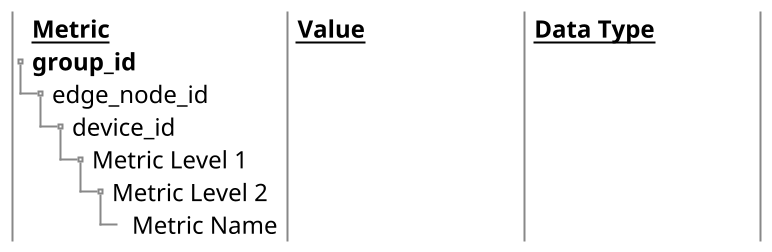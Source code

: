 @startsalt
scale 2
{
{T!
+**__Metric__**       | **__Value__**       | **__Data Type__**
+ **group_id**        | ""               "" | ""               "" 
++ edge_node_id       | ""               "" | ""               ""
+++ device_id         | ""               "" | ""               ""
++++ Metric Level 1   | ""               "" | ""               ""
+++++ Metric Level 2  | ""               "" | ""               ""
++++++ Metric Name    | ""               "" | ""               ""
}
}
@endsalt


